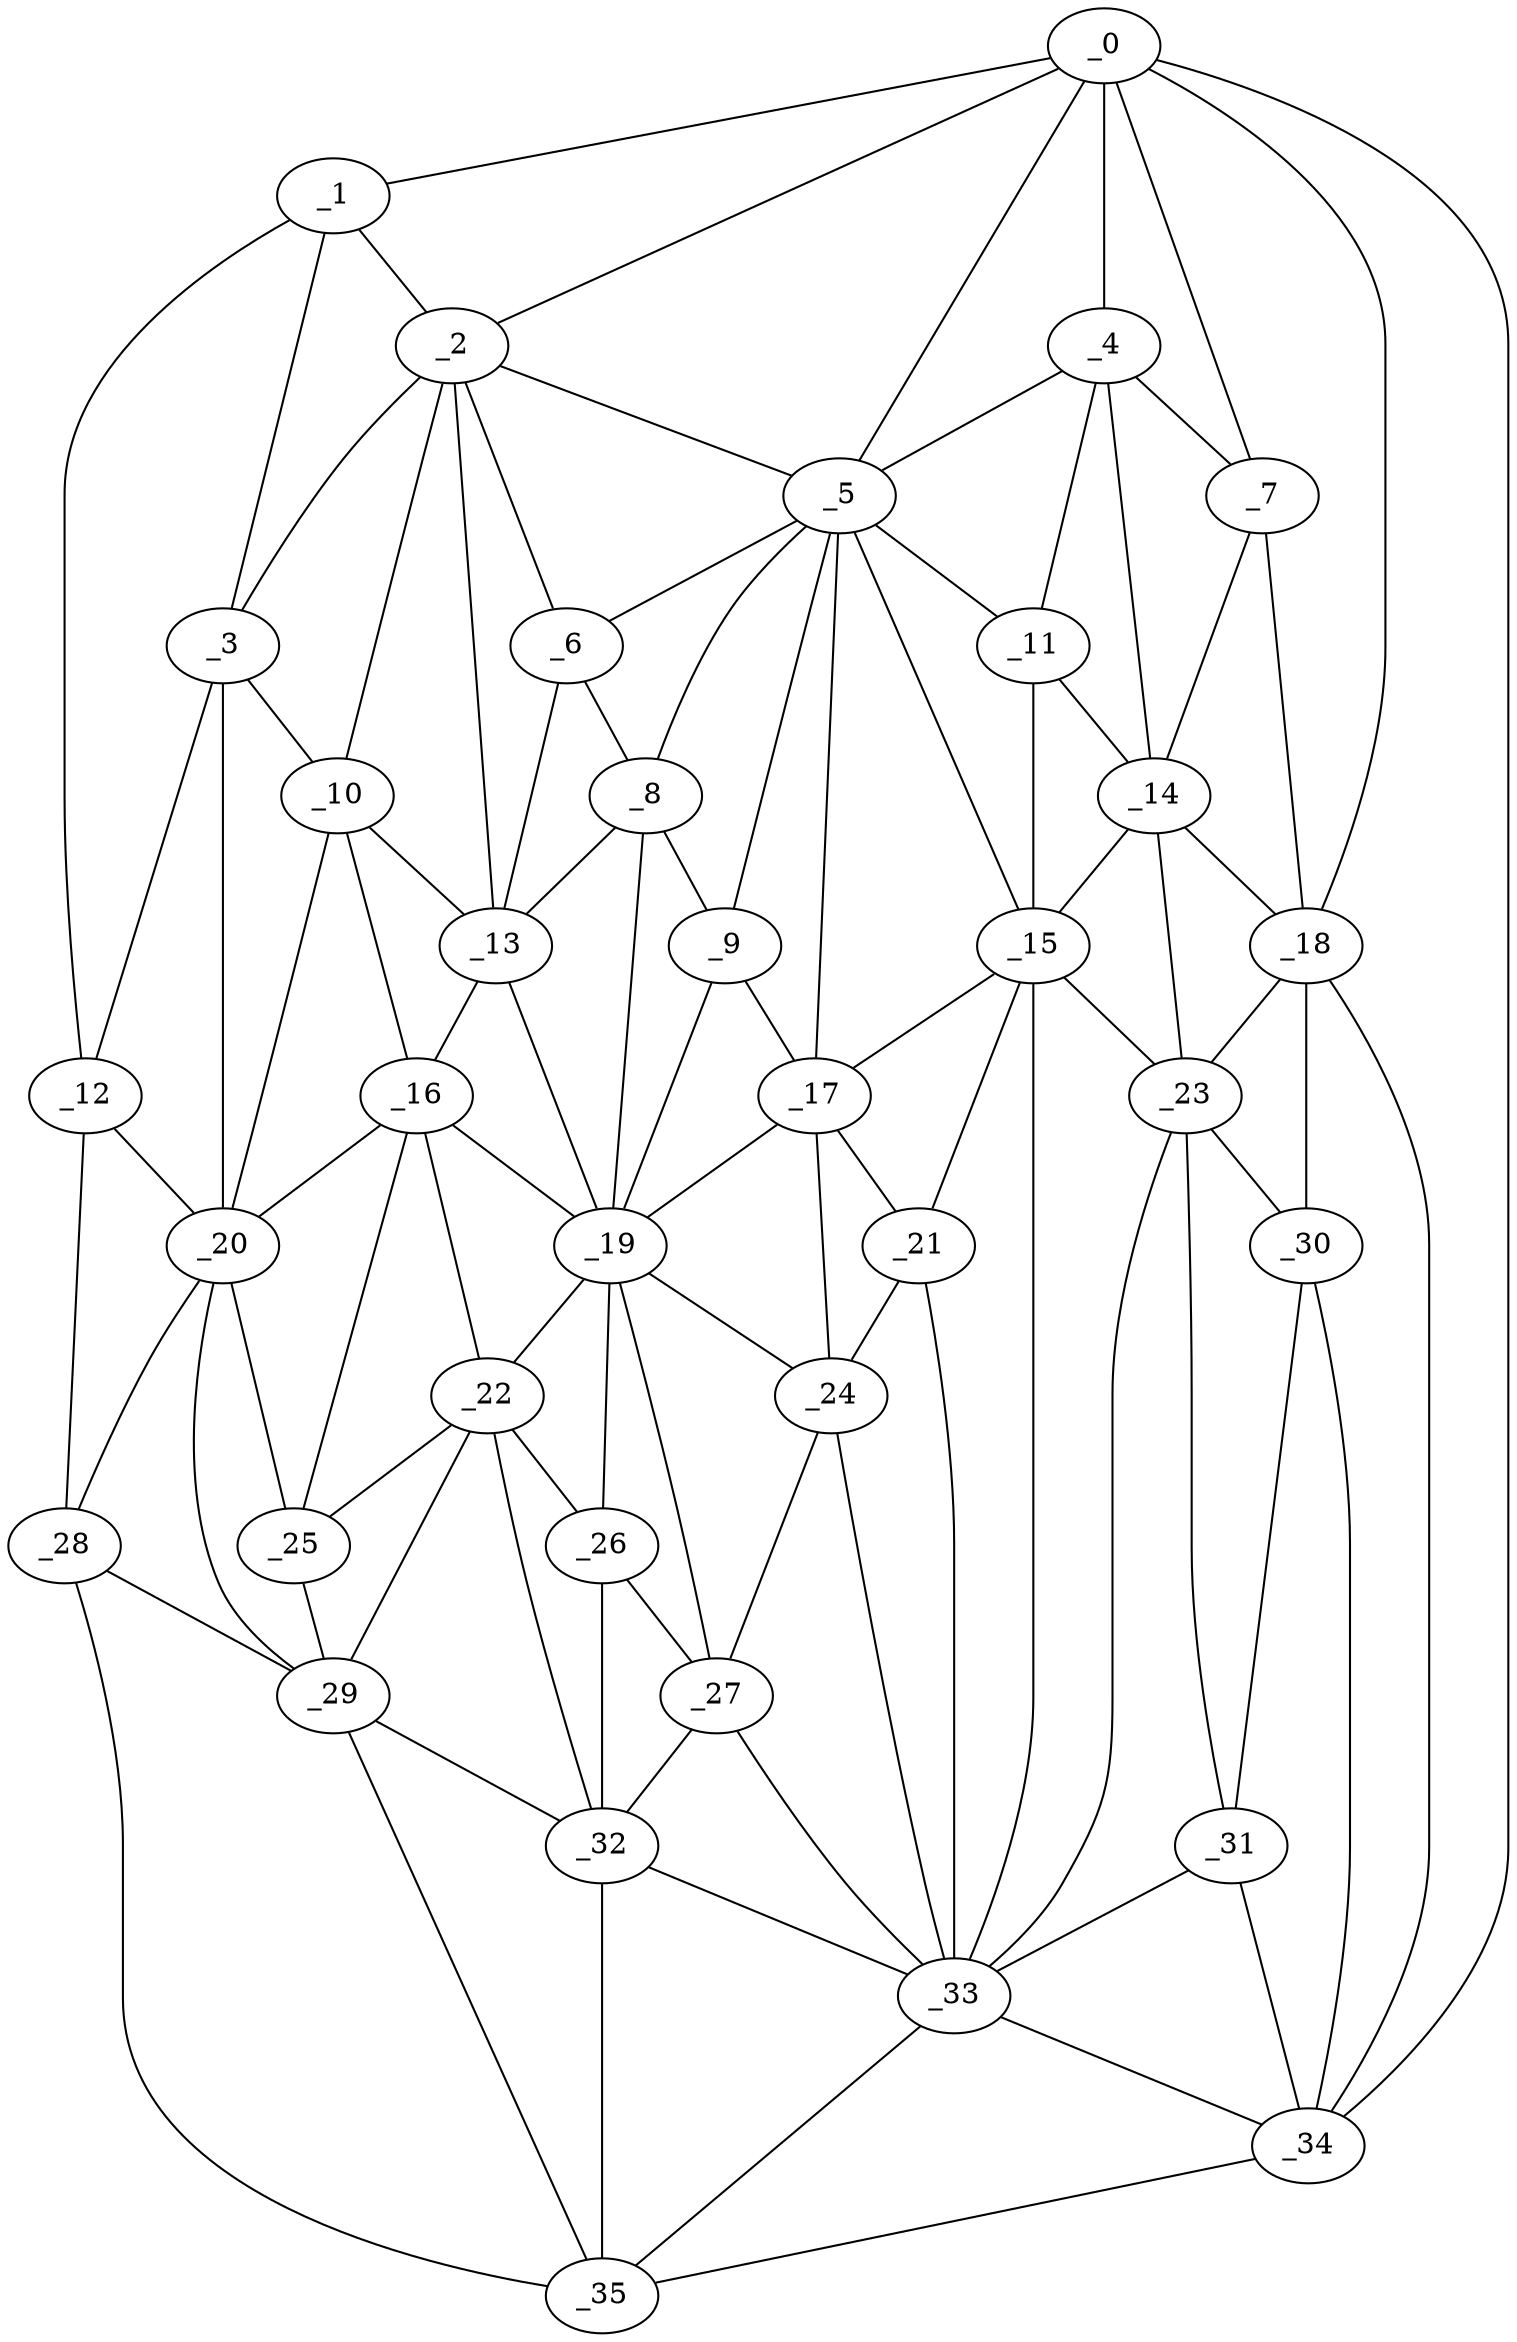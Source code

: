 graph "obj22__345.gxl" {
	_0	 [x=39,
		y=11];
	_1	 [x=41,
		y=123];
	_0 -- _1	 [valence=1];
	_2	 [x=47,
		y=83];
	_0 -- _2	 [valence=1];
	_4	 [x=50,
		y=32];
	_0 -- _4	 [valence=2];
	_5	 [x=50,
		y=62];
	_0 -- _5	 [valence=2];
	_7	 [x=54,
		y=26];
	_0 -- _7	 [valence=2];
	_18	 [x=70,
		y=26];
	_0 -- _18	 [valence=1];
	_34	 [x=93,
		y=9];
	_0 -- _34	 [valence=1];
	_1 -- _2	 [valence=2];
	_3	 [x=47,
		y=108];
	_1 -- _3	 [valence=1];
	_12	 [x=60,
		y=126];
	_1 -- _12	 [valence=1];
	_2 -- _3	 [valence=2];
	_2 -- _5	 [valence=2];
	_6	 [x=52,
		y=76];
	_2 -- _6	 [valence=2];
	_10	 [x=57,
		y=92];
	_2 -- _10	 [valence=1];
	_13	 [x=61,
		y=80];
	_2 -- _13	 [valence=1];
	_3 -- _10	 [valence=2];
	_3 -- _12	 [valence=2];
	_20	 [x=72,
		y=109];
	_3 -- _20	 [valence=2];
	_4 -- _5	 [valence=1];
	_4 -- _7	 [valence=2];
	_11	 [x=59,
		y=37];
	_4 -- _11	 [valence=2];
	_14	 [x=62,
		y=31];
	_4 -- _14	 [valence=2];
	_5 -- _6	 [valence=2];
	_8	 [x=55,
		y=71];
	_5 -- _8	 [valence=2];
	_9	 [x=57,
		y=66];
	_5 -- _9	 [valence=2];
	_5 -- _11	 [valence=1];
	_15	 [x=64,
		y=43];
	_5 -- _15	 [valence=2];
	_17	 [x=66,
		y=61];
	_5 -- _17	 [valence=1];
	_6 -- _8	 [valence=2];
	_6 -- _13	 [valence=2];
	_7 -- _14	 [valence=2];
	_7 -- _18	 [valence=2];
	_8 -- _9	 [valence=2];
	_8 -- _13	 [valence=1];
	_19	 [x=70,
		y=74];
	_8 -- _19	 [valence=2];
	_9 -- _17	 [valence=2];
	_9 -- _19	 [valence=2];
	_10 -- _13	 [valence=2];
	_16	 [x=64,
		y=89];
	_10 -- _16	 [valence=1];
	_10 -- _20	 [valence=1];
	_11 -- _14	 [valence=2];
	_11 -- _15	 [valence=1];
	_12 -- _20	 [valence=2];
	_28	 [x=81,
		y=122];
	_12 -- _28	 [valence=1];
	_13 -- _16	 [valence=2];
	_13 -- _19	 [valence=2];
	_14 -- _15	 [valence=2];
	_14 -- _18	 [valence=1];
	_23	 [x=77,
		y=31];
	_14 -- _23	 [valence=1];
	_15 -- _17	 [valence=2];
	_21	 [x=74,
		y=59];
	_15 -- _21	 [valence=2];
	_15 -- _23	 [valence=2];
	_33	 [x=85,
		y=57];
	_15 -- _33	 [valence=2];
	_16 -- _19	 [valence=2];
	_16 -- _20	 [valence=2];
	_22	 [x=76,
		y=88];
	_16 -- _22	 [valence=2];
	_25	 [x=77,
		y=105];
	_16 -- _25	 [valence=1];
	_17 -- _19	 [valence=1];
	_17 -- _21	 [valence=2];
	_24	 [x=77,
		y=65];
	_17 -- _24	 [valence=2];
	_18 -- _23	 [valence=2];
	_30	 [x=84,
		y=21];
	_18 -- _30	 [valence=2];
	_18 -- _34	 [valence=2];
	_19 -- _22	 [valence=2];
	_19 -- _24	 [valence=2];
	_26	 [x=79,
		y=81];
	_19 -- _26	 [valence=1];
	_27	 [x=80,
		y=75];
	_19 -- _27	 [valence=1];
	_20 -- _25	 [valence=1];
	_20 -- _28	 [valence=1];
	_29	 [x=83,
		y=106];
	_20 -- _29	 [valence=2];
	_21 -- _24	 [valence=2];
	_21 -- _33	 [valence=2];
	_22 -- _25	 [valence=2];
	_22 -- _26	 [valence=2];
	_22 -- _29	 [valence=2];
	_32	 [x=84,
		y=86];
	_22 -- _32	 [valence=2];
	_23 -- _30	 [valence=2];
	_31	 [x=84,
		y=32];
	_23 -- _31	 [valence=1];
	_23 -- _33	 [valence=2];
	_24 -- _27	 [valence=2];
	_24 -- _33	 [valence=1];
	_25 -- _29	 [valence=2];
	_26 -- _27	 [valence=2];
	_26 -- _32	 [valence=1];
	_27 -- _32	 [valence=2];
	_27 -- _33	 [valence=2];
	_28 -- _29	 [valence=2];
	_35	 [x=94,
		y=119];
	_28 -- _35	 [valence=1];
	_29 -- _32	 [valence=2];
	_29 -- _35	 [valence=2];
	_30 -- _31	 [valence=2];
	_30 -- _34	 [valence=2];
	_31 -- _33	 [valence=2];
	_31 -- _34	 [valence=1];
	_32 -- _33	 [valence=1];
	_32 -- _35	 [valence=2];
	_33 -- _34	 [valence=2];
	_33 -- _35	 [valence=1];
	_34 -- _35	 [valence=1];
}
